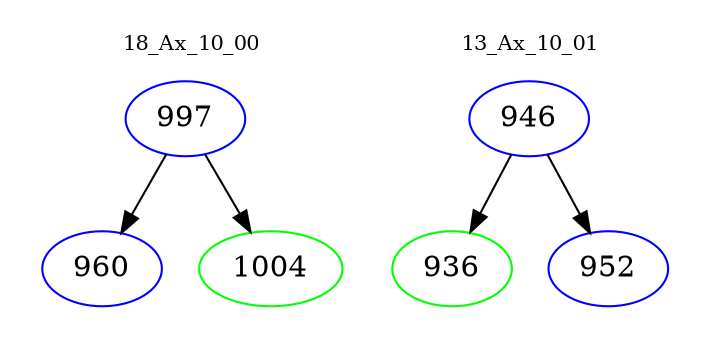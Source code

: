 digraph{
subgraph cluster_0 {
color = white
label = "18_Ax_10_00";
fontsize=10;
T0_997 [label="997", color="blue"]
T0_997 -> T0_960 [color="black"]
T0_960 [label="960", color="blue"]
T0_997 -> T0_1004 [color="black"]
T0_1004 [label="1004", color="green"]
}
subgraph cluster_1 {
color = white
label = "13_Ax_10_01";
fontsize=10;
T1_946 [label="946", color="blue"]
T1_946 -> T1_936 [color="black"]
T1_936 [label="936", color="green"]
T1_946 -> T1_952 [color="black"]
T1_952 [label="952", color="blue"]
}
}
